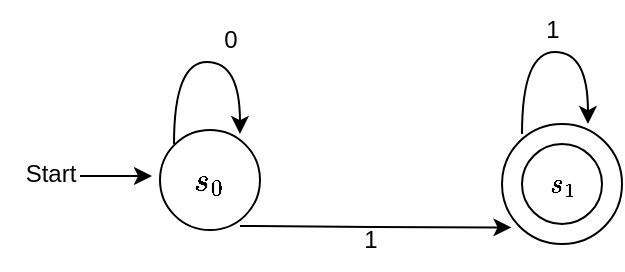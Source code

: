<mxfile version="24.9.0">
  <diagram name="Page-1" id="AyXOemvOtpqrMvb9KyJF">
    <mxGraphModel dx="794" dy="547" grid="1" gridSize="10" guides="1" tooltips="1" connect="1" arrows="1" fold="1" page="1" pageScale="1" pageWidth="827" pageHeight="1169" math="1" shadow="0">
      <root>
        <mxCell id="0" />
        <mxCell id="1" parent="0" />
        <mxCell id="AHGHsxoPzre2dFdjl7al-1" value="&lt;font style=&quot;font-size: 14px;&quot;&gt;$$s_0$$&lt;/font&gt;" style="ellipse;whiteSpace=wrap;html=1;aspect=fixed;" parent="1" vertex="1">
          <mxGeometry x="360" y="350" width="50" height="50" as="geometry" />
        </mxCell>
        <mxCell id="AHGHsxoPzre2dFdjl7al-2" style="edgeStyle=orthogonalEdgeStyle;rounded=0;orthogonalLoop=1;jettySize=auto;html=1;" parent="1" edge="1">
          <mxGeometry relative="1" as="geometry">
            <mxPoint x="356" y="373" as="targetPoint" />
            <mxPoint x="320" y="373" as="sourcePoint" />
          </mxGeometry>
        </mxCell>
        <mxCell id="AHGHsxoPzre2dFdjl7al-3" value="Start" style="text;html=1;align=center;verticalAlign=middle;resizable=0;points=[];autosize=1;strokeColor=none;fillColor=none;" parent="1" vertex="1">
          <mxGeometry x="280" y="357" width="50" height="30" as="geometry" />
        </mxCell>
        <mxCell id="AHGHsxoPzre2dFdjl7al-4" value="" style="ellipse;whiteSpace=wrap;html=1;aspect=fixed;" parent="1" vertex="1">
          <mxGeometry x="531" y="347" width="60" height="60" as="geometry" />
        </mxCell>
        <mxCell id="AHGHsxoPzre2dFdjl7al-5" value="$$s_1$$" style="ellipse;whiteSpace=wrap;html=1;aspect=fixed;" parent="1" vertex="1">
          <mxGeometry x="541" y="357" width="40" height="40" as="geometry" />
        </mxCell>
        <mxCell id="AHGHsxoPzre2dFdjl7al-6" value="1" style="text;html=1;align=center;verticalAlign=middle;resizable=0;points=[];autosize=1;strokeColor=none;fillColor=none;" parent="1" vertex="1">
          <mxGeometry x="450" y="390" width="30" height="30" as="geometry" />
        </mxCell>
        <mxCell id="AHGHsxoPzre2dFdjl7al-7" value="" style="curved=1;endArrow=classic;html=1;rounded=0;edgeStyle=orthogonalEdgeStyle;entryX=0.671;entryY=-0.057;entryDx=0;entryDy=0;entryPerimeter=0;exitX=0.2;exitY=0.014;exitDx=0;exitDy=0;exitPerimeter=0;" parent="1" edge="1">
          <mxGeometry width="50" height="50" relative="1" as="geometry">
            <mxPoint x="541" y="352" as="sourcePoint" />
            <mxPoint x="573.97" y="347.03" as="targetPoint" />
            <Array as="points">
              <mxPoint x="541" y="311.02" />
              <mxPoint x="574" y="311.02" />
            </Array>
          </mxGeometry>
        </mxCell>
        <mxCell id="AHGHsxoPzre2dFdjl7al-8" value="0" style="text;html=1;align=center;verticalAlign=middle;resizable=0;points=[];autosize=1;strokeColor=none;fillColor=none;" parent="1" vertex="1">
          <mxGeometry x="380" y="290" width="30" height="30" as="geometry" />
        </mxCell>
        <mxCell id="AHGHsxoPzre2dFdjl7al-9" value="" style="curved=1;endArrow=classic;html=1;rounded=0;edgeStyle=orthogonalEdgeStyle;entryX=0.671;entryY=-0.057;entryDx=0;entryDy=0;entryPerimeter=0;exitX=0.2;exitY=0.014;exitDx=0;exitDy=0;exitPerimeter=0;" parent="1" edge="1">
          <mxGeometry width="50" height="50" relative="1" as="geometry">
            <mxPoint x="367" y="356.98" as="sourcePoint" />
            <mxPoint x="399.97" y="352.01" as="targetPoint" />
            <Array as="points">
              <mxPoint x="367" y="316" />
              <mxPoint x="400" y="316" />
            </Array>
          </mxGeometry>
        </mxCell>
        <mxCell id="AHGHsxoPzre2dFdjl7al-10" value="1" style="text;html=1;align=center;verticalAlign=middle;resizable=0;points=[];autosize=1;strokeColor=none;fillColor=none;" parent="1" vertex="1">
          <mxGeometry x="541" y="285" width="30" height="30" as="geometry" />
        </mxCell>
        <mxCell id="AHGHsxoPzre2dFdjl7al-12" style="edgeStyle=orthogonalEdgeStyle;rounded=0;orthogonalLoop=1;jettySize=auto;html=1;entryX=0.079;entryY=0.862;entryDx=0;entryDy=0;entryPerimeter=0;" parent="1" target="AHGHsxoPzre2dFdjl7al-4" edge="1">
          <mxGeometry relative="1" as="geometry">
            <mxPoint x="470" y="398" as="targetPoint" />
            <mxPoint x="400" y="398" as="sourcePoint" />
          </mxGeometry>
        </mxCell>
      </root>
    </mxGraphModel>
  </diagram>
</mxfile>

